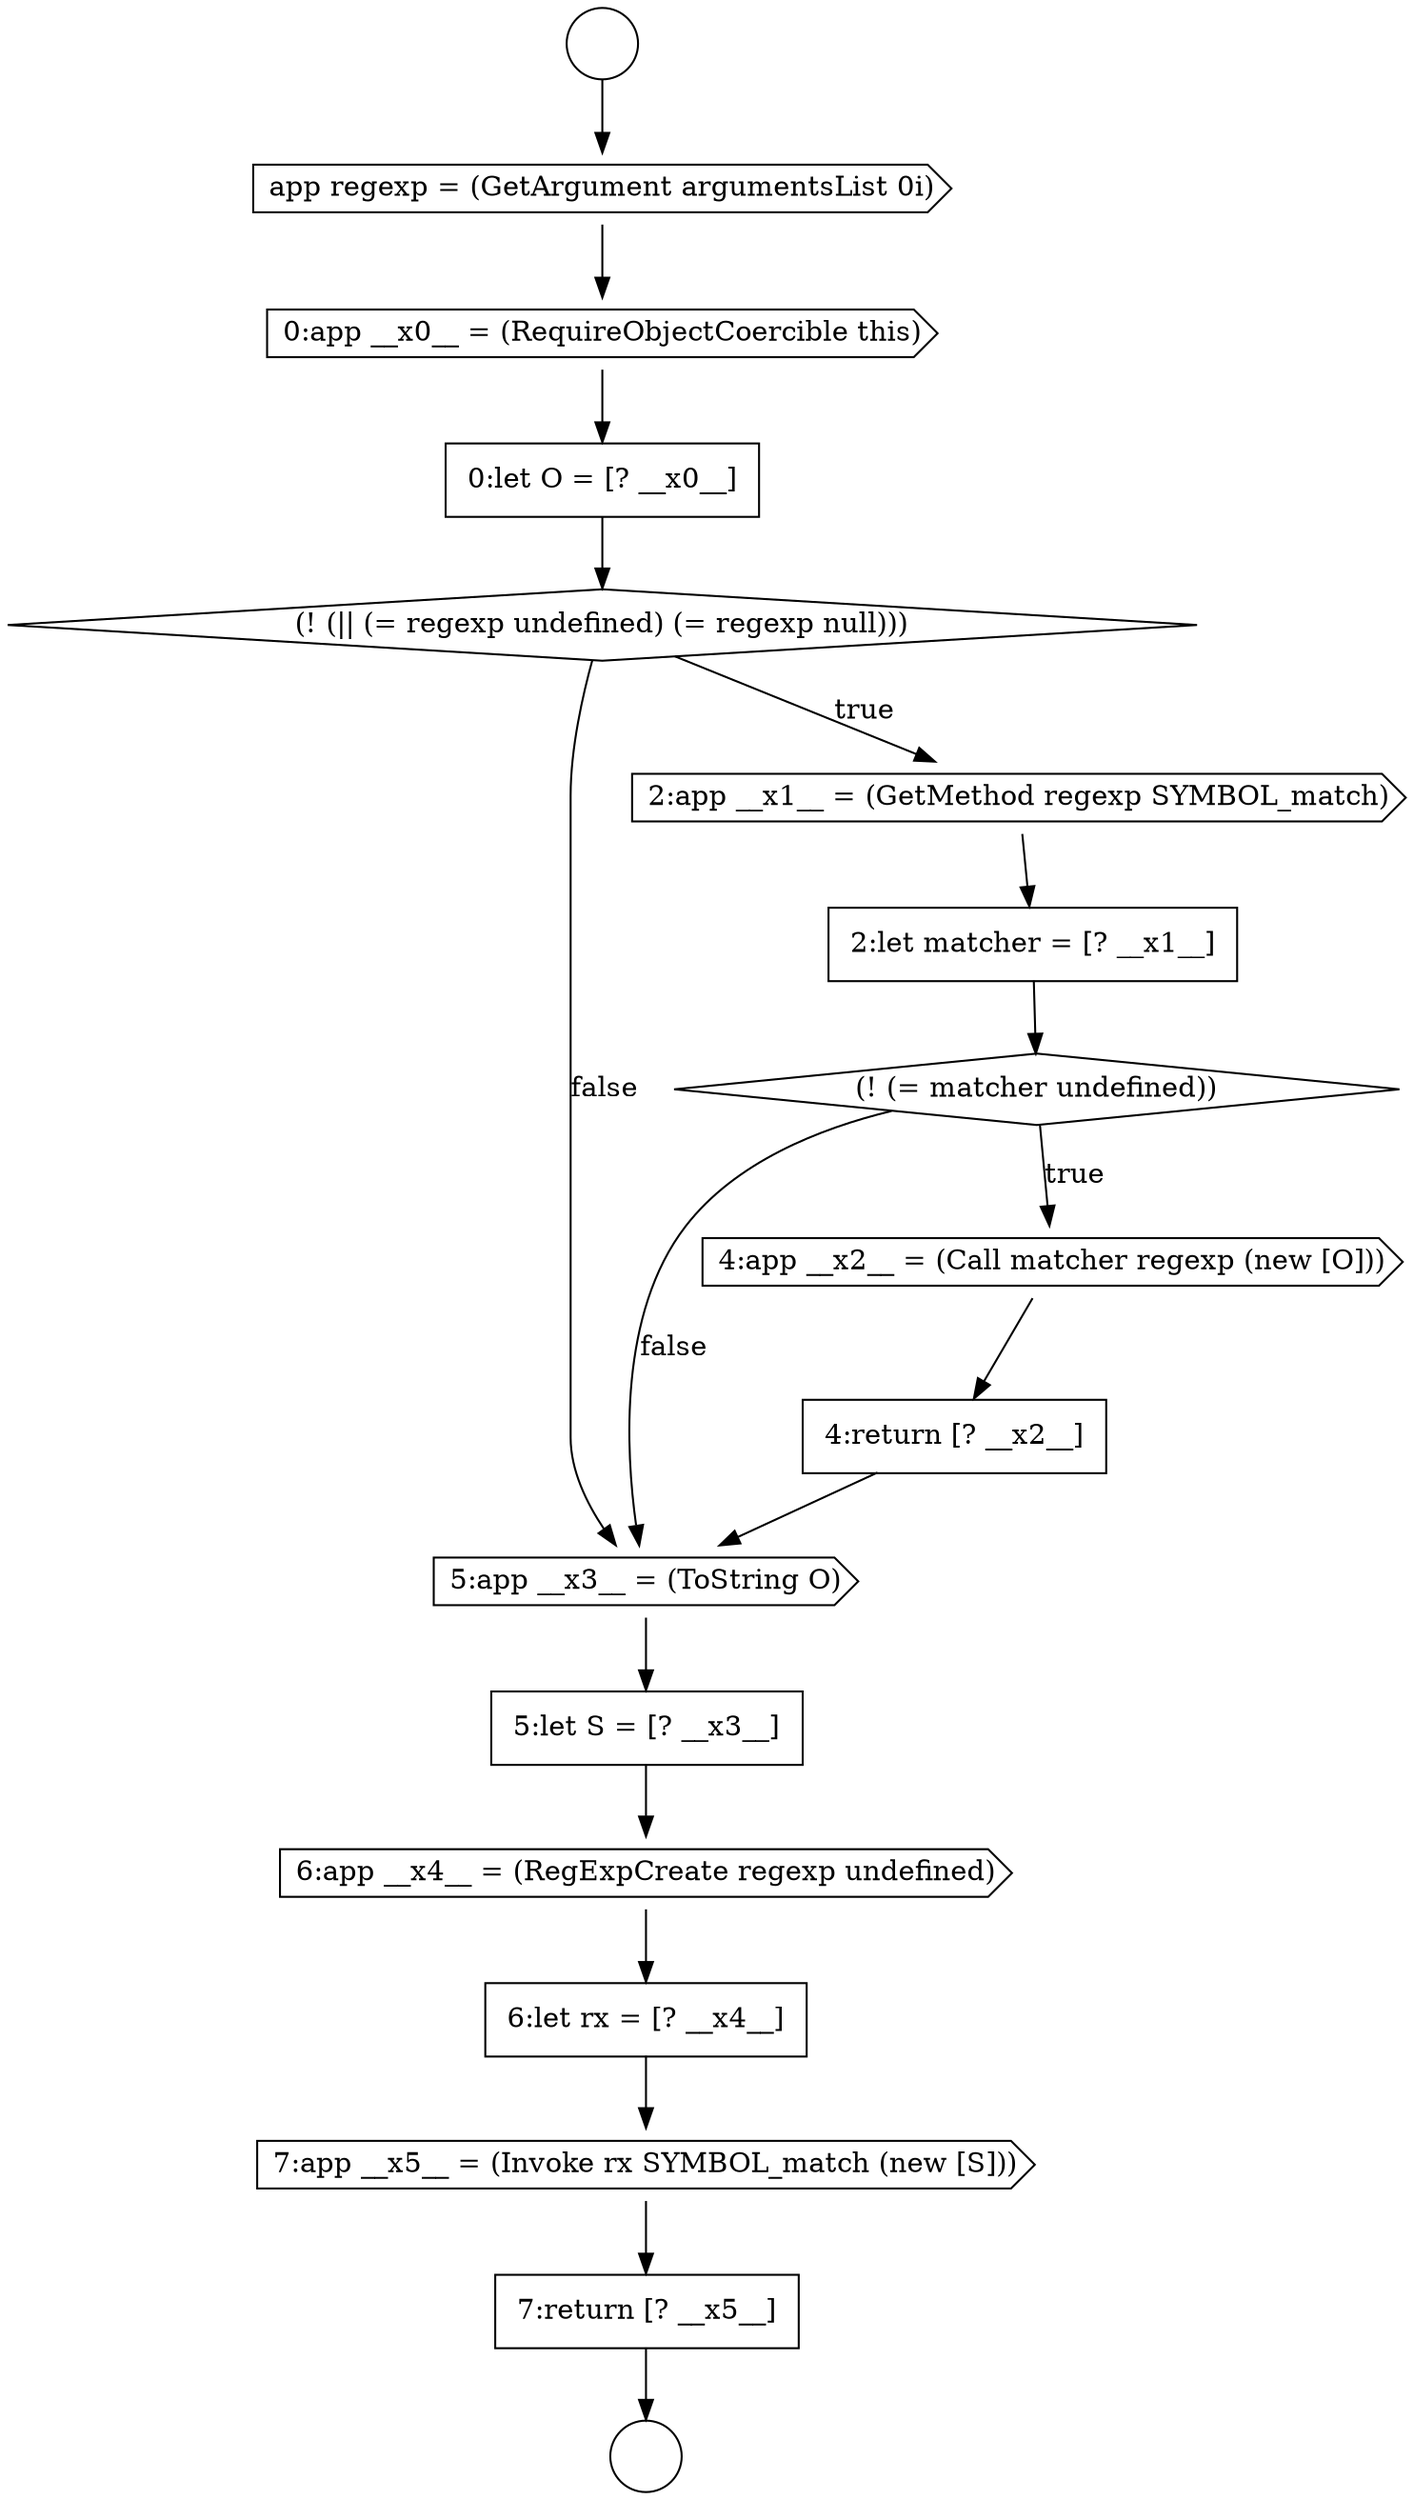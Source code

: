 digraph {
  node14117 [shape=cds, label=<<font color="black">5:app __x3__ = (ToString O)</font>> color="black" fillcolor="white" style=filled]
  node14109 [shape=cds, label=<<font color="black">0:app __x0__ = (RequireObjectCoercible this)</font>> color="black" fillcolor="white" style=filled]
  node14113 [shape=none, margin=0, label=<<font color="black">
    <table border="0" cellborder="1" cellspacing="0" cellpadding="10">
      <tr><td align="left">2:let matcher = [? __x1__]</td></tr>
    </table>
  </font>> color="black" fillcolor="white" style=filled]
  node14110 [shape=none, margin=0, label=<<font color="black">
    <table border="0" cellborder="1" cellspacing="0" cellpadding="10">
      <tr><td align="left">0:let O = [? __x0__]</td></tr>
    </table>
  </font>> color="black" fillcolor="white" style=filled]
  node14116 [shape=none, margin=0, label=<<font color="black">
    <table border="0" cellborder="1" cellspacing="0" cellpadding="10">
      <tr><td align="left">4:return [? __x2__]</td></tr>
    </table>
  </font>> color="black" fillcolor="white" style=filled]
  node14107 [shape=circle label=" " color="black" fillcolor="white" style=filled]
  node14119 [shape=cds, label=<<font color="black">6:app __x4__ = (RegExpCreate regexp undefined)</font>> color="black" fillcolor="white" style=filled]
  node14122 [shape=none, margin=0, label=<<font color="black">
    <table border="0" cellborder="1" cellspacing="0" cellpadding="10">
      <tr><td align="left">7:return [? __x5__]</td></tr>
    </table>
  </font>> color="black" fillcolor="white" style=filled]
  node14115 [shape=cds, label=<<font color="black">4:app __x2__ = (Call matcher regexp (new [O]))</font>> color="black" fillcolor="white" style=filled]
  node14106 [shape=circle label=" " color="black" fillcolor="white" style=filled]
  node14111 [shape=diamond, label=<<font color="black">(! (|| (= regexp undefined) (= regexp null)))</font>> color="black" fillcolor="white" style=filled]
  node14118 [shape=none, margin=0, label=<<font color="black">
    <table border="0" cellborder="1" cellspacing="0" cellpadding="10">
      <tr><td align="left">5:let S = [? __x3__]</td></tr>
    </table>
  </font>> color="black" fillcolor="white" style=filled]
  node14108 [shape=cds, label=<<font color="black">app regexp = (GetArgument argumentsList 0i)</font>> color="black" fillcolor="white" style=filled]
  node14114 [shape=diamond, label=<<font color="black">(! (= matcher undefined))</font>> color="black" fillcolor="white" style=filled]
  node14112 [shape=cds, label=<<font color="black">2:app __x1__ = (GetMethod regexp SYMBOL_match)</font>> color="black" fillcolor="white" style=filled]
  node14121 [shape=cds, label=<<font color="black">7:app __x5__ = (Invoke rx SYMBOL_match (new [S]))</font>> color="black" fillcolor="white" style=filled]
  node14120 [shape=none, margin=0, label=<<font color="black">
    <table border="0" cellborder="1" cellspacing="0" cellpadding="10">
      <tr><td align="left">6:let rx = [? __x4__]</td></tr>
    </table>
  </font>> color="black" fillcolor="white" style=filled]
  node14109 -> node14110 [ color="black"]
  node14113 -> node14114 [ color="black"]
  node14114 -> node14115 [label=<<font color="black">true</font>> color="black"]
  node14114 -> node14117 [label=<<font color="black">false</font>> color="black"]
  node14121 -> node14122 [ color="black"]
  node14119 -> node14120 [ color="black"]
  node14117 -> node14118 [ color="black"]
  node14120 -> node14121 [ color="black"]
  node14118 -> node14119 [ color="black"]
  node14122 -> node14107 [ color="black"]
  node14108 -> node14109 [ color="black"]
  node14106 -> node14108 [ color="black"]
  node14116 -> node14117 [ color="black"]
  node14115 -> node14116 [ color="black"]
  node14112 -> node14113 [ color="black"]
  node14110 -> node14111 [ color="black"]
  node14111 -> node14112 [label=<<font color="black">true</font>> color="black"]
  node14111 -> node14117 [label=<<font color="black">false</font>> color="black"]
}
